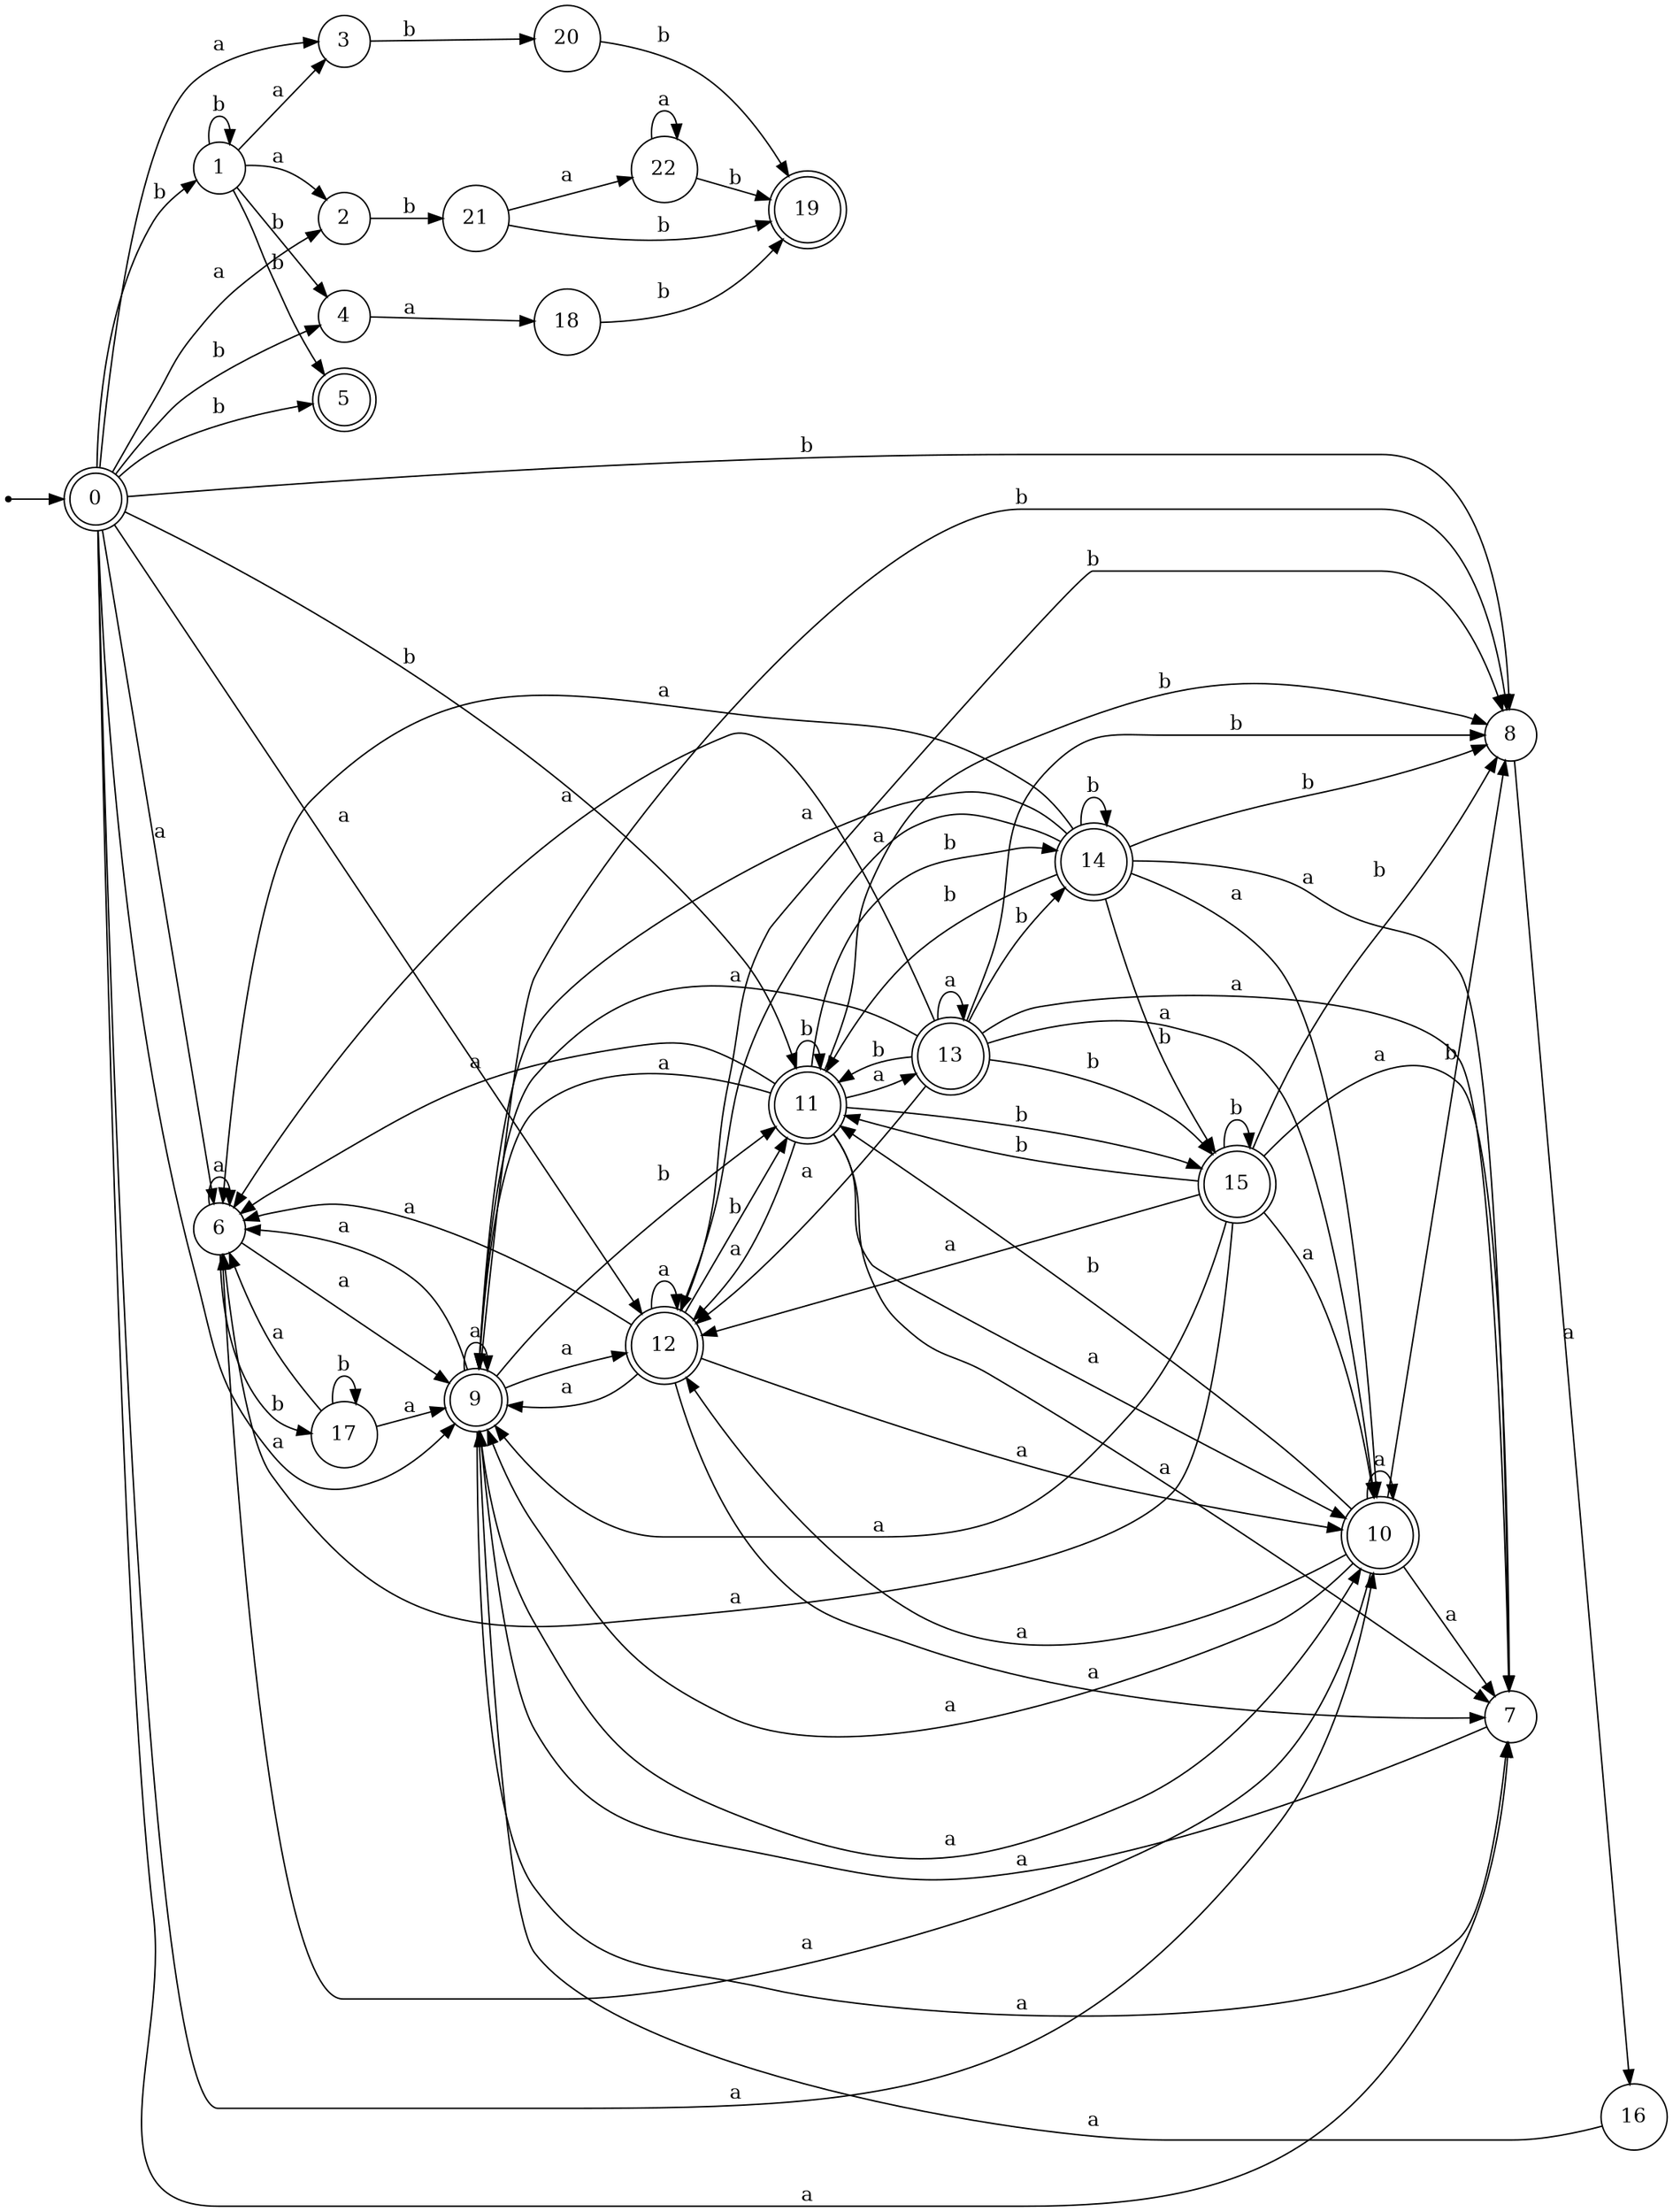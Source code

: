 digraph finite_state_machine {
rankdir=LR;
size="20,20";
node [shape = point]; "dummy0"
node [shape = doublecircle]; "0";"dummy0" -> "0";
node [shape = circle]; "1";
node [shape = circle]; "2";
node [shape = circle]; "3";
node [shape = circle]; "4";
node [shape = doublecircle]; "5";node [shape = circle]; "6";
node [shape = circle]; "7";
node [shape = circle]; "8";
node [shape = doublecircle]; "9";node [shape = doublecircle]; "10";node [shape = doublecircle]; "11";node [shape = doublecircle]; "12";node [shape = doublecircle]; "13";node [shape = doublecircle]; "14";node [shape = doublecircle]; "15";node [shape = circle]; "16";
node [shape = circle]; "17";
node [shape = circle]; "18";
node [shape = doublecircle]; "19";node [shape = circle]; "20";
node [shape = circle]; "21";
node [shape = circle]; "22";
"0" -> "1" [label = "b"];
 "0" -> "4" [label = "b"];
 "0" -> "5" [label = "b"];
 "0" -> "8" [label = "b"];
 "0" -> "11" [label = "b"];
 "0" -> "2" [label = "a"];
 "0" -> "3" [label = "a"];
 "0" -> "6" [label = "a"];
 "0" -> "7" [label = "a"];
 "0" -> "9" [label = "a"];
 "0" -> "10" [label = "a"];
 "0" -> "12" [label = "a"];
 "12" -> "6" [label = "a"];
 "12" -> "7" [label = "a"];
 "12" -> "9" [label = "a"];
 "12" -> "10" [label = "a"];
 "12" -> "12" [label = "a"];
 "12" -> "8" [label = "b"];
 "12" -> "11" [label = "b"];
 "11" -> "8" [label = "b"];
 "11" -> "11" [label = "b"];
 "11" -> "14" [label = "b"];
 "11" -> "15" [label = "b"];
 "11" -> "6" [label = "a"];
 "11" -> "7" [label = "a"];
 "11" -> "9" [label = "a"];
 "11" -> "10" [label = "a"];
 "11" -> "12" [label = "a"];
 "11" -> "13" [label = "a"];
 "15" -> "8" [label = "b"];
 "15" -> "11" [label = "b"];
 "15" -> "15" [label = "b"];
 "15" -> "6" [label = "a"];
 "15" -> "7" [label = "a"];
 "15" -> "9" [label = "a"];
 "15" -> "10" [label = "a"];
 "15" -> "12" [label = "a"];
 "14" -> "8" [label = "b"];
 "14" -> "11" [label = "b"];
 "14" -> "14" [label = "b"];
 "14" -> "15" [label = "b"];
 "14" -> "6" [label = "a"];
 "14" -> "7" [label = "a"];
 "14" -> "9" [label = "a"];
 "14" -> "10" [label = "a"];
 "14" -> "12" [label = "a"];
 "13" -> "6" [label = "a"];
 "13" -> "7" [label = "a"];
 "13" -> "9" [label = "a"];
 "13" -> "10" [label = "a"];
 "13" -> "12" [label = "a"];
 "13" -> "13" [label = "a"];
 "13" -> "8" [label = "b"];
 "13" -> "11" [label = "b"];
 "13" -> "14" [label = "b"];
 "13" -> "15" [label = "b"];
 "10" -> "6" [label = "a"];
 "10" -> "7" [label = "a"];
 "10" -> "9" [label = "a"];
 "10" -> "10" [label = "a"];
 "10" -> "12" [label = "a"];
 "10" -> "8" [label = "b"];
 "10" -> "11" [label = "b"];
 "9" -> "6" [label = "a"];
 "9" -> "7" [label = "a"];
 "9" -> "9" [label = "a"];
 "9" -> "10" [label = "a"];
 "9" -> "12" [label = "a"];
 "9" -> "8" [label = "b"];
 "9" -> "11" [label = "b"];
 "8" -> "16" [label = "a"];
 "16" -> "9" [label = "a"];
 "7" -> "9" [label = "a"];
 "6" -> "9" [label = "a"];
 "6" -> "6" [label = "a"];
 "6" -> "17" [label = "b"];
 "17" -> "17" [label = "b"];
 "17" -> "9" [label = "a"];
 "17" -> "6" [label = "a"];
 "4" -> "18" [label = "a"];
 "18" -> "19" [label = "b"];
 "3" -> "20" [label = "b"];
 "20" -> "19" [label = "b"];
 "2" -> "21" [label = "b"];
 "21" -> "22" [label = "a"];
 "21" -> "19" [label = "b"];
 "22" -> "22" [label = "a"];
 "22" -> "19" [label = "b"];
 "1" -> "1" [label = "b"];
 "1" -> "4" [label = "b"];
 "1" -> "5" [label = "b"];
 "1" -> "2" [label = "a"];
 "1" -> "3" [label = "a"];
 }
